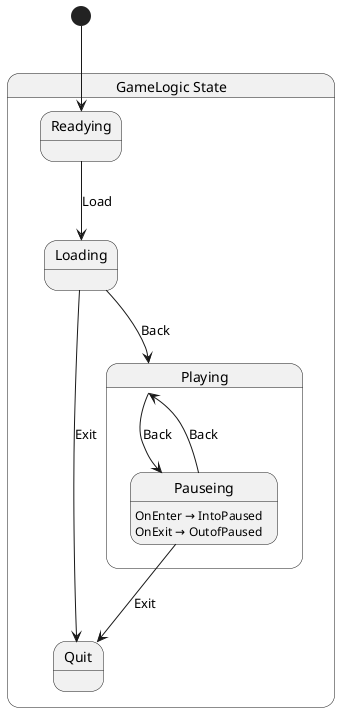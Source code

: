 @startuml GameLogic
state "GameLogic State" as Nanomachine_GameLogic_State {
  state "Loading" as Nanomachine_GameLogic_State_Loading
  state "Playing" as Nanomachine_GameLogic_State_Playing {
    state "Pauseing" as Nanomachine_GameLogic_State_Pauseing
  }
  state "Quit" as Nanomachine_GameLogic_State_Quit
  state "Readying" as Nanomachine_GameLogic_State_Readying
}

Nanomachine_GameLogic_State_Loading --> Nanomachine_GameLogic_State_Playing : Back
Nanomachine_GameLogic_State_Loading --> Nanomachine_GameLogic_State_Quit : Exit
Nanomachine_GameLogic_State_Pauseing --> Nanomachine_GameLogic_State_Playing : Back
Nanomachine_GameLogic_State_Pauseing --> Nanomachine_GameLogic_State_Quit : Exit
Nanomachine_GameLogic_State_Playing --> Nanomachine_GameLogic_State_Pauseing : Back
Nanomachine_GameLogic_State_Readying --> Nanomachine_GameLogic_State_Loading : Load

Nanomachine_GameLogic_State_Pauseing : OnEnter → IntoPaused
Nanomachine_GameLogic_State_Pauseing : OnExit → OutofPaused

[*] --> Nanomachine_GameLogic_State_Readying
@enduml